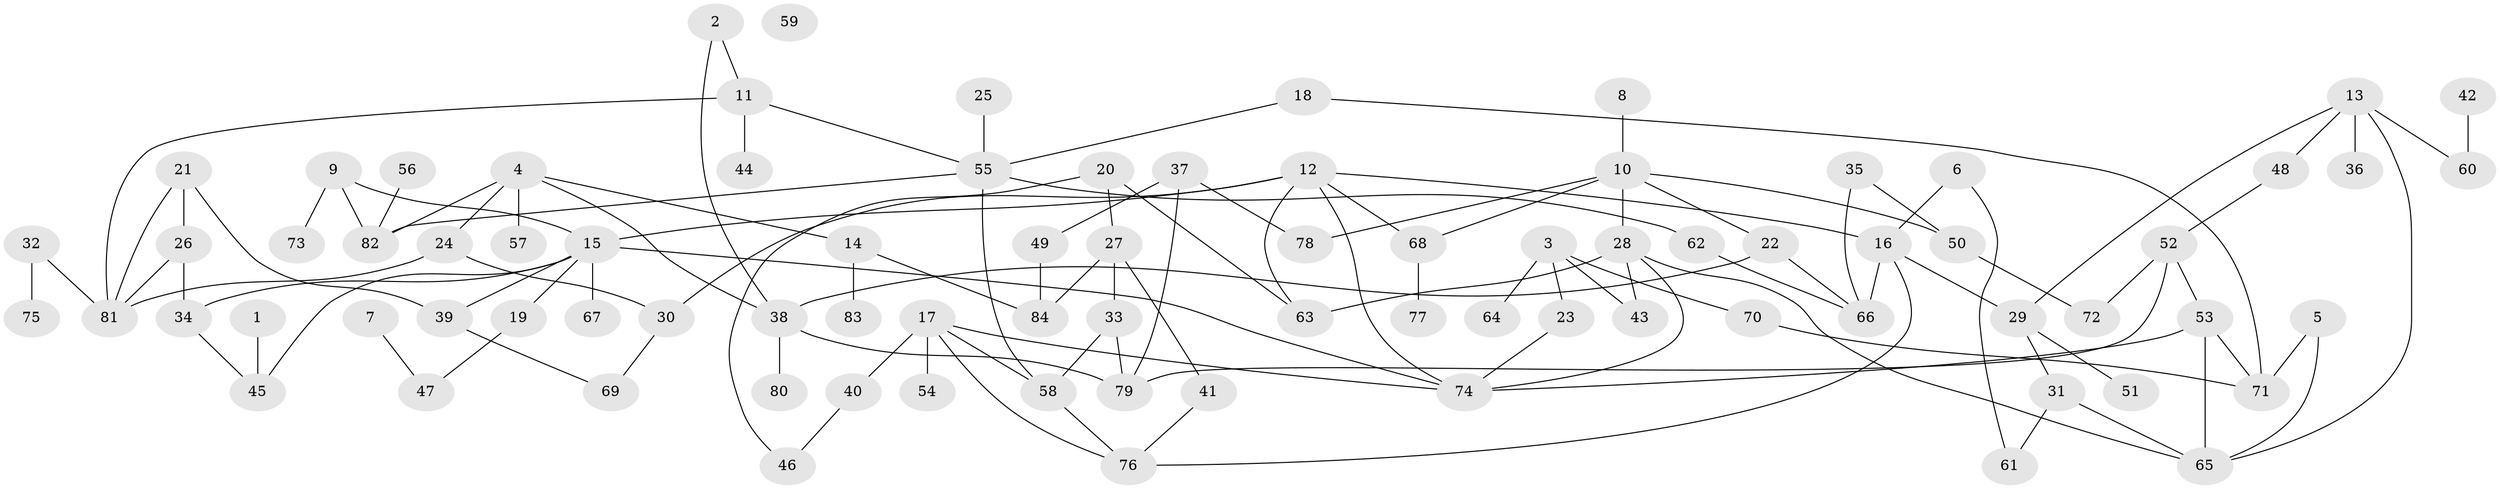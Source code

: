 // Generated by graph-tools (version 1.1) at 2025/13/03/09/25 04:13:13]
// undirected, 84 vertices, 118 edges
graph export_dot {
graph [start="1"]
  node [color=gray90,style=filled];
  1;
  2;
  3;
  4;
  5;
  6;
  7;
  8;
  9;
  10;
  11;
  12;
  13;
  14;
  15;
  16;
  17;
  18;
  19;
  20;
  21;
  22;
  23;
  24;
  25;
  26;
  27;
  28;
  29;
  30;
  31;
  32;
  33;
  34;
  35;
  36;
  37;
  38;
  39;
  40;
  41;
  42;
  43;
  44;
  45;
  46;
  47;
  48;
  49;
  50;
  51;
  52;
  53;
  54;
  55;
  56;
  57;
  58;
  59;
  60;
  61;
  62;
  63;
  64;
  65;
  66;
  67;
  68;
  69;
  70;
  71;
  72;
  73;
  74;
  75;
  76;
  77;
  78;
  79;
  80;
  81;
  82;
  83;
  84;
  1 -- 45;
  2 -- 11;
  2 -- 38;
  3 -- 23;
  3 -- 43;
  3 -- 64;
  3 -- 70;
  4 -- 14;
  4 -- 24;
  4 -- 38;
  4 -- 57;
  4 -- 82;
  5 -- 65;
  5 -- 71;
  6 -- 16;
  6 -- 61;
  7 -- 47;
  8 -- 10;
  9 -- 15;
  9 -- 73;
  9 -- 82;
  10 -- 22;
  10 -- 28;
  10 -- 50;
  10 -- 68;
  10 -- 78;
  11 -- 44;
  11 -- 55;
  11 -- 81;
  12 -- 15;
  12 -- 16;
  12 -- 30;
  12 -- 63;
  12 -- 68;
  12 -- 74;
  13 -- 29;
  13 -- 36;
  13 -- 48;
  13 -- 60;
  13 -- 65;
  14 -- 83;
  14 -- 84;
  15 -- 19;
  15 -- 34;
  15 -- 39;
  15 -- 45;
  15 -- 67;
  15 -- 74;
  16 -- 29;
  16 -- 66;
  16 -- 76;
  17 -- 40;
  17 -- 54;
  17 -- 58;
  17 -- 74;
  17 -- 76;
  18 -- 55;
  18 -- 71;
  19 -- 47;
  20 -- 27;
  20 -- 46;
  20 -- 63;
  21 -- 26;
  21 -- 39;
  21 -- 81;
  22 -- 38;
  22 -- 66;
  23 -- 74;
  24 -- 30;
  24 -- 81;
  25 -- 55;
  26 -- 34;
  26 -- 81;
  27 -- 33;
  27 -- 41;
  27 -- 84;
  28 -- 43;
  28 -- 63;
  28 -- 65;
  28 -- 74;
  29 -- 31;
  29 -- 51;
  30 -- 69;
  31 -- 61;
  31 -- 65;
  32 -- 75;
  32 -- 81;
  33 -- 58;
  33 -- 79;
  34 -- 45;
  35 -- 50;
  35 -- 66;
  37 -- 49;
  37 -- 78;
  37 -- 79;
  38 -- 79;
  38 -- 80;
  39 -- 69;
  40 -- 46;
  41 -- 76;
  42 -- 60;
  48 -- 52;
  49 -- 84;
  50 -- 72;
  52 -- 53;
  52 -- 72;
  52 -- 79;
  53 -- 65;
  53 -- 71;
  53 -- 74;
  55 -- 58;
  55 -- 62;
  55 -- 82;
  56 -- 82;
  58 -- 76;
  62 -- 66;
  68 -- 77;
  70 -- 71;
}
